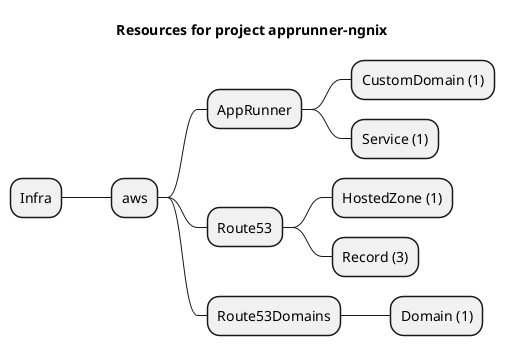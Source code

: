 @startmindmap
title Resources for project apprunner-ngnix
skinparam monochrome true
+ Infra
++ aws
+++ AppRunner
++++ CustomDomain (1)
++++ Service (1)
+++ Route53
++++ HostedZone (1)
++++ Record (3)
+++ Route53Domains
++++ Domain (1)
@endmindmap
